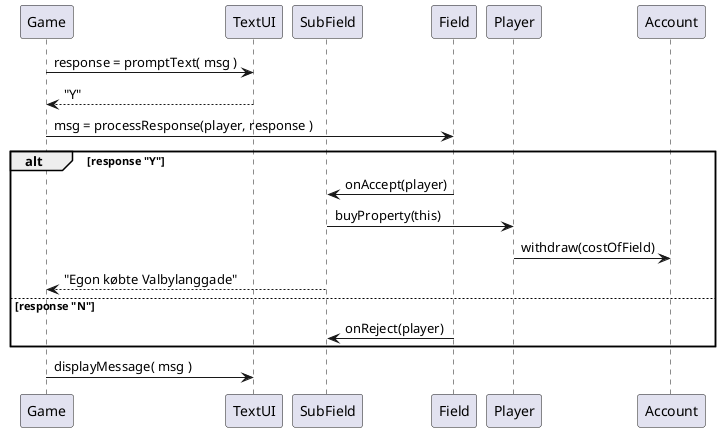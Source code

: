 @startuml
'https://plantuml.com/sequence-diagram

participant Game as game
participant TextUI as ui
participant SubField  as subField
participant Field  as field

game -> ui : response = promptText( msg )

ui --> game : "Y"
game -> field : msg = processResponse(player, response )

alt response "Y"
    field  -> subField : onAccept(player)
    subField  -> Player: buyProperty(this)
    Player -> Account : withdraw(costOfField)
    subField --> game : "Egon købte Valbylanggade"
else response "N"
    field -> subField : onReject(player)
    end


game -> ui : displayMessage( msg )

@enduml